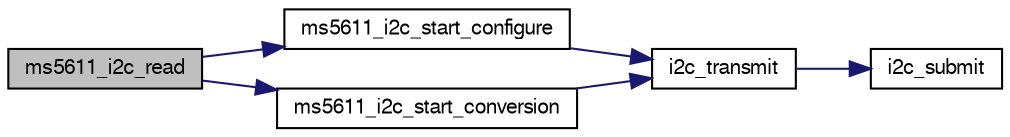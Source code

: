 digraph "ms5611_i2c_read"
{
  edge [fontname="FreeSans",fontsize="10",labelfontname="FreeSans",labelfontsize="10"];
  node [fontname="FreeSans",fontsize="10",shape=record];
  rankdir="LR";
  Node1 [label="ms5611_i2c_read",height=0.2,width=0.4,color="black", fillcolor="grey75", style="filled", fontcolor="black"];
  Node1 -> Node2 [color="midnightblue",fontsize="10",style="solid",fontname="FreeSans"];
  Node2 [label="ms5611_i2c_start_configure",height=0.2,width=0.4,color="black", fillcolor="white", style="filled",URL="$ms5611__i2c_8h.html#aede904dca434d648c441a0f51d9850af"];
  Node2 -> Node3 [color="midnightblue",fontsize="10",style="solid",fontname="FreeSans"];
  Node3 [label="i2c_transmit",height=0.2,width=0.4,color="black", fillcolor="white", style="filled",URL="$group__i2c.html#ga54405aa058f14a143b8b1b5380015927",tooltip="Submit a write only transaction. "];
  Node3 -> Node4 [color="midnightblue",fontsize="10",style="solid",fontname="FreeSans"];
  Node4 [label="i2c_submit",height=0.2,width=0.4,color="black", fillcolor="white", style="filled",URL="$group__i2c.html#ga4eed48e542a9c71b93372f5a38d7e367",tooltip="Submit a I2C transaction. "];
  Node1 -> Node5 [color="midnightblue",fontsize="10",style="solid",fontname="FreeSans"];
  Node5 [label="ms5611_i2c_start_conversion",height=0.2,width=0.4,color="black", fillcolor="white", style="filled",URL="$ms5611__i2c_8h.html#aa7ea4f69e5b5ff916ac4571219d829e1"];
  Node5 -> Node3 [color="midnightblue",fontsize="10",style="solid",fontname="FreeSans"];
}
